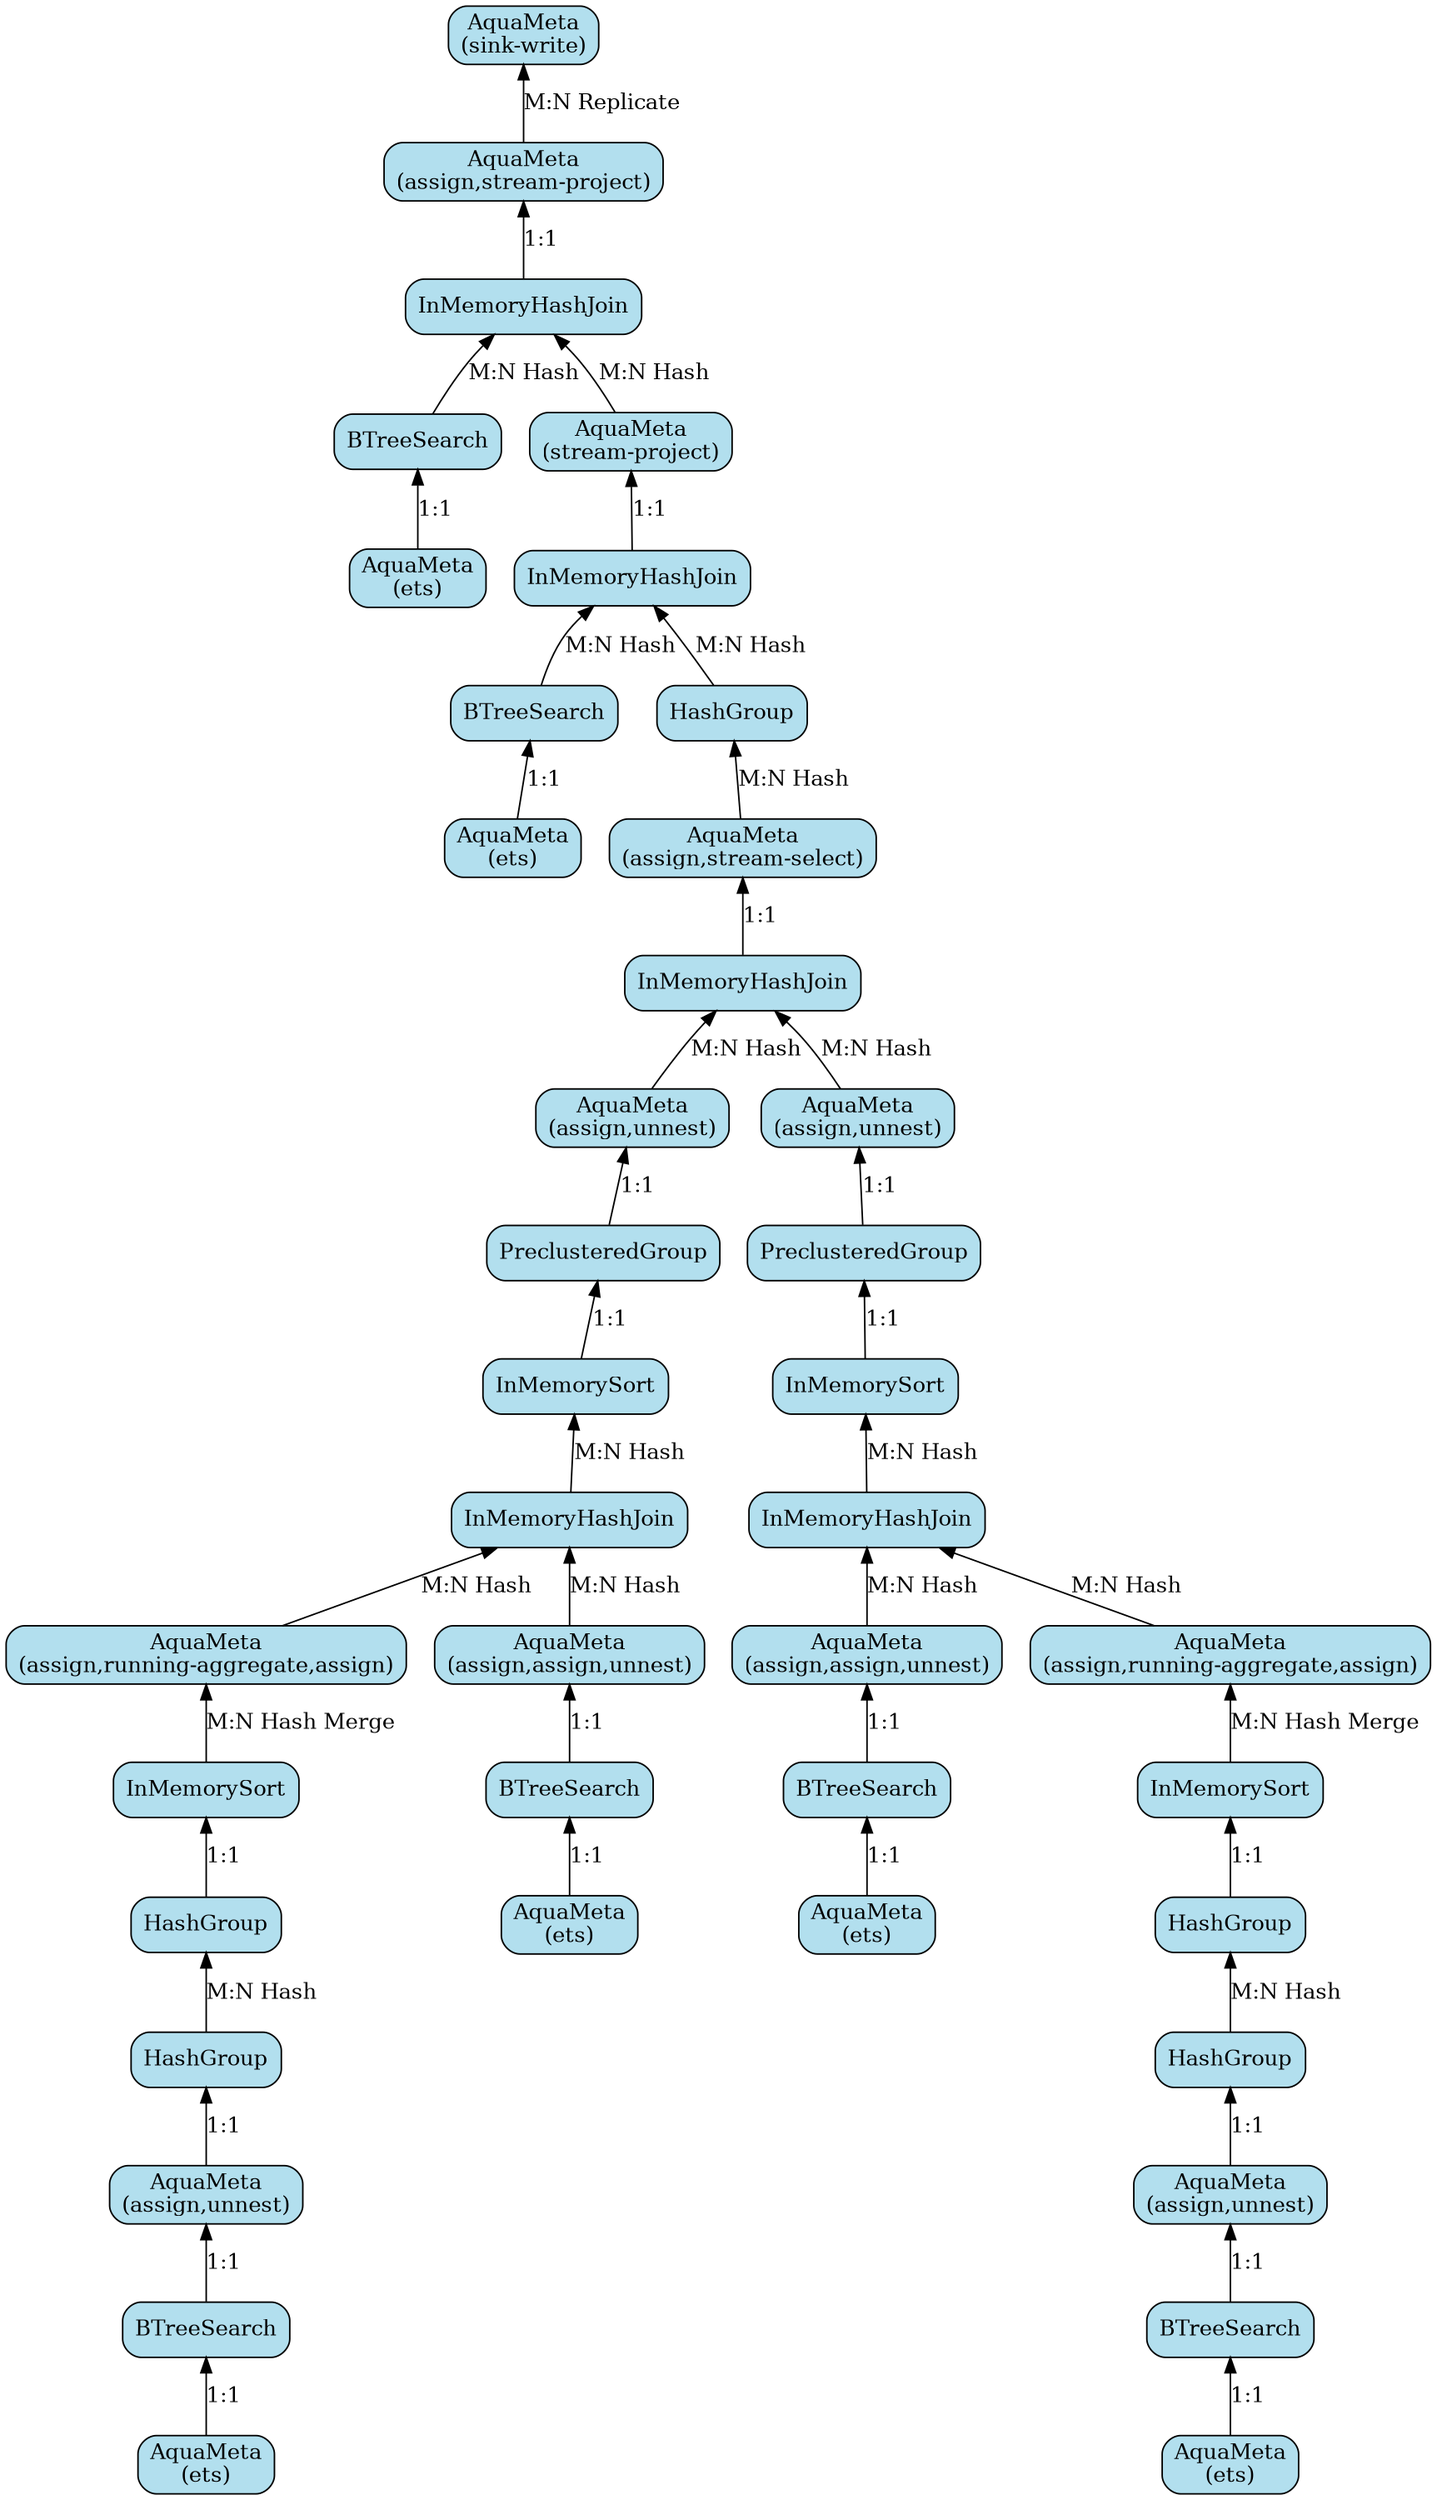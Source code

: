 digraph hyracks_job {
size = "20,20";
rankdir = "BT";
node [shape = box, color = black, fillcolor = lightblue2, style = "rounded,filled"];
"939559d4-4753-42ca-a96b-5a4d867521e4" [label="AquaMeta\n(ets)"];
"97f7b483-5810-4f62-a3f2-8dc108f211bf" [label="InMemorySort"];
"bd489957-baec-4872-9b64-6ce7ecc36ed1" [label="AquaMeta\n(stream-project)"];
"2c7f5446-ca70-424e-b72b-dcbfba13c5fc" [label="AquaMeta\n(assign,unnest)"];
"8e7bd09e-3fe2-4022-b493-64320be10f22" [label="AquaMeta\n(ets)"];
"61e21faf-53be-44c7-a39b-d621a19b3dc6" [label="AquaMeta\n(ets)"];
"c29fedec-a107-4d03-822b-5f08d44fbfc2" [label="AquaMeta\n(assign,assign,unnest)"];
"dde20475-0341-40cd-8d87-47019d4af7e7" [label="AquaMeta\n(sink-write)"];
"83b6ee56-1fba-4df7-bd13-89de2edfc4dc" [label="InMemoryHashJoin"];
"019d92ce-5cb6-4ed4-a55b-5088b1298356" [label="InMemoryHashJoin"];
"6cc231d4-a25c-4301-98f9-3a9dd548a635" [label="BTreeSearch"];
"470b4218-4ff6-4699-b05d-d5624f70c346" [label="AquaMeta\n(ets)"];
"fe17ac32-aa06-4273-bfeb-6ad12004146d" [label="HashGroup"];
"ce6dab26-9823-4e74-9834-914ab6798874" [label="PreclusteredGroup"];
"cf5387c0-3490-4c50-b47e-ac20c5e961a7" [label="InMemoryHashJoin"];
"86cf6620-ce7a-447d-82ac-32d71720d008" [label="PreclusteredGroup"];
"84042597-2ad3-41fd-95be-7c7a8c9ba6e7" [label="BTreeSearch"];
"f0024d8c-b182-4c84-9642-562b7f873cb1" [label="InMemorySort"];
"3796886b-044c-4bfd-b682-9c3a2df05f31" [label="AquaMeta\n(ets)"];
"649b70fe-e549-4f38-b248-1868bf691b87" [label="InMemorySort"];
"a80baf03-e23a-4e51-828a-b9ec8620767b" [label="HashGroup"];
"34bea0d2-8c02-46af-a281-d359e73e8459" [label="AquaMeta\n(assign,stream-project)"];
"800cab7e-8228-4c85-b19a-39cb844893b7" [label="InMemorySort"];
"094cb8b2-df6d-4f73-a8f5-00a6ce14d59b" [label="InMemoryHashJoin"];
"17c0bf1d-edab-423b-a932-23d1c3111b0e" [label="AquaMeta\n(ets)"];
"11496054-b3b3-4730-b43a-7130c474ef1f" [label="AquaMeta\n(assign,stream-select)"];
"fe400283-741d-4b35-bc79-9e430715f3fb" [label="AquaMeta\n(assign,running-aggregate,assign)"];
"73e52bad-0cff-4d55-b95b-176b16f7f464" [label="HashGroup"];
"f323df6e-1caa-4cb2-9c2c-903df08ee288" [label="BTreeSearch"];
"899fc36b-024c-402f-a155-a218dc3358ee" [label="AquaMeta\n(assign,running-aggregate,assign)"];
"b07bbb40-a41c-4d00-994b-f5fa5d3eca34" [label="InMemoryHashJoin"];
"ad75356e-262b-468d-ad27-5ead6cfa49b3" [label="HashGroup"];
"40fc40ba-d7e5-44a2-a9a6-88642a2e2f79" [label="BTreeSearch"];
"6a50b453-2460-4ee8-8fc4-9855ecb54862" [label="AquaMeta\n(assign,assign,unnest)"];
"5f398745-a0da-4a93-8654-add2e550003c" [label="BTreeSearch"];
"55442d10-e749-4178-99e7-c29d40c980d1" [label="HashGroup"];
"162900ff-b4a6-4d0c-b9c2-6595f9d11e4e" [label="AquaMeta\n(assign,unnest)"];
"67d4cc31-c6fb-48d3-8ca3-af44628f68ca" [label="AquaMeta\n(assign,unnest)"];
"7e45e056-61c7-47a0-a5d0-5e145b48b64b" [label="BTreeSearch"];
"4c0306ed-84f7-4dd8-987c-a800d925505a" [label="AquaMeta\n(assign,unnest)"];
"939559d4-4753-42ca-a96b-5a4d867521e4" -> "84042597-2ad3-41fd-95be-7c7a8c9ba6e7" [label="1:1"];
"97f7b483-5810-4f62-a3f2-8dc108f211bf" -> "fe400283-741d-4b35-bc79-9e430715f3fb" [label="M:N Hash Merge"];
"bd489957-baec-4872-9b64-6ce7ecc36ed1" -> "cf5387c0-3490-4c50-b47e-ac20c5e961a7" [label="M:N Hash"];
"2c7f5446-ca70-424e-b72b-dcbfba13c5fc" -> "094cb8b2-df6d-4f73-a8f5-00a6ce14d59b" [label="M:N Hash"];
"8e7bd09e-3fe2-4022-b493-64320be10f22" -> "6cc231d4-a25c-4301-98f9-3a9dd548a635" [label="1:1"];
"61e21faf-53be-44c7-a39b-d621a19b3dc6" -> "f323df6e-1caa-4cb2-9c2c-903df08ee288" [label="1:1"];
"c29fedec-a107-4d03-822b-5f08d44fbfc2" -> "b07bbb40-a41c-4d00-994b-f5fa5d3eca34" [label="M:N Hash"];
"83b6ee56-1fba-4df7-bd13-89de2edfc4dc" -> "f0024d8c-b182-4c84-9642-562b7f873cb1" [label="M:N Hash"];
"019d92ce-5cb6-4ed4-a55b-5088b1298356" -> "bd489957-baec-4872-9b64-6ce7ecc36ed1" [label="1:1"];
"6cc231d4-a25c-4301-98f9-3a9dd548a635" -> "c29fedec-a107-4d03-822b-5f08d44fbfc2" [label="1:1"];
"470b4218-4ff6-4699-b05d-d5624f70c346" -> "5f398745-a0da-4a93-8654-add2e550003c" [label="1:1"];
"fe17ac32-aa06-4273-bfeb-6ad12004146d" -> "97f7b483-5810-4f62-a3f2-8dc108f211bf" [label="1:1"];
"ce6dab26-9823-4e74-9834-914ab6798874" -> "2c7f5446-ca70-424e-b72b-dcbfba13c5fc" [label="1:1"];
"cf5387c0-3490-4c50-b47e-ac20c5e961a7" -> "34bea0d2-8c02-46af-a281-d359e73e8459" [label="1:1"];
"86cf6620-ce7a-447d-82ac-32d71720d008" -> "162900ff-b4a6-4d0c-b9c2-6595f9d11e4e" [label="1:1"];
"84042597-2ad3-41fd-95be-7c7a8c9ba6e7" -> "cf5387c0-3490-4c50-b47e-ac20c5e961a7" [label="M:N Hash"];
"f0024d8c-b182-4c84-9642-562b7f873cb1" -> "ce6dab26-9823-4e74-9834-914ab6798874" [label="1:1"];
"3796886b-044c-4bfd-b682-9c3a2df05f31" -> "40fc40ba-d7e5-44a2-a9a6-88642a2e2f79" [label="1:1"];
"649b70fe-e549-4f38-b248-1868bf691b87" -> "899fc36b-024c-402f-a155-a218dc3358ee" [label="M:N Hash Merge"];
"a80baf03-e23a-4e51-828a-b9ec8620767b" -> "ad75356e-262b-468d-ad27-5ead6cfa49b3" [label="M:N Hash"];
"34bea0d2-8c02-46af-a281-d359e73e8459" -> "dde20475-0341-40cd-8d87-47019d4af7e7" [label="M:N Replicate"];
"800cab7e-8228-4c85-b19a-39cb844893b7" -> "86cf6620-ce7a-447d-82ac-32d71720d008" [label="1:1"];
"094cb8b2-df6d-4f73-a8f5-00a6ce14d59b" -> "11496054-b3b3-4730-b43a-7130c474ef1f" [label="1:1"];
"17c0bf1d-edab-423b-a932-23d1c3111b0e" -> "7e45e056-61c7-47a0-a5d0-5e145b48b64b" [label="1:1"];
"11496054-b3b3-4730-b43a-7130c474ef1f" -> "55442d10-e749-4178-99e7-c29d40c980d1" [label="M:N Hash"];
"fe400283-741d-4b35-bc79-9e430715f3fb" -> "b07bbb40-a41c-4d00-994b-f5fa5d3eca34" [label="M:N Hash"];
"73e52bad-0cff-4d55-b95b-176b16f7f464" -> "fe17ac32-aa06-4273-bfeb-6ad12004146d" [label="M:N Hash"];
"f323df6e-1caa-4cb2-9c2c-903df08ee288" -> "67d4cc31-c6fb-48d3-8ca3-af44628f68ca" [label="1:1"];
"899fc36b-024c-402f-a155-a218dc3358ee" -> "83b6ee56-1fba-4df7-bd13-89de2edfc4dc" [label="M:N Hash"];
"b07bbb40-a41c-4d00-994b-f5fa5d3eca34" -> "800cab7e-8228-4c85-b19a-39cb844893b7" [label="M:N Hash"];
"ad75356e-262b-468d-ad27-5ead6cfa49b3" -> "649b70fe-e549-4f38-b248-1868bf691b87" [label="1:1"];
"40fc40ba-d7e5-44a2-a9a6-88642a2e2f79" -> "019d92ce-5cb6-4ed4-a55b-5088b1298356" [label="M:N Hash"];
"6a50b453-2460-4ee8-8fc4-9855ecb54862" -> "83b6ee56-1fba-4df7-bd13-89de2edfc4dc" [label="M:N Hash"];
"5f398745-a0da-4a93-8654-add2e550003c" -> "4c0306ed-84f7-4dd8-987c-a800d925505a" [label="1:1"];
"55442d10-e749-4178-99e7-c29d40c980d1" -> "019d92ce-5cb6-4ed4-a55b-5088b1298356" [label="M:N Hash"];
"162900ff-b4a6-4d0c-b9c2-6595f9d11e4e" -> "094cb8b2-df6d-4f73-a8f5-00a6ce14d59b" [label="M:N Hash"];
"67d4cc31-c6fb-48d3-8ca3-af44628f68ca" -> "a80baf03-e23a-4e51-828a-b9ec8620767b" [label="1:1"];
"7e45e056-61c7-47a0-a5d0-5e145b48b64b" -> "6a50b453-2460-4ee8-8fc4-9855ecb54862" [label="1:1"];
"4c0306ed-84f7-4dd8-987c-a800d925505a" -> "73e52bad-0cff-4d55-b95b-176b16f7f464" [label="1:1"];
}
